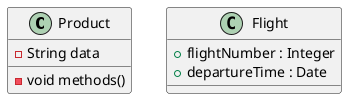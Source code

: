 
@startuml
class Product {
  -String data
  -void methods()
}

class Flight {
   +flightNumber : Integer
   +departureTime : Date
}

@enduml
//https://plantuml.com/ru/use-case-diagram